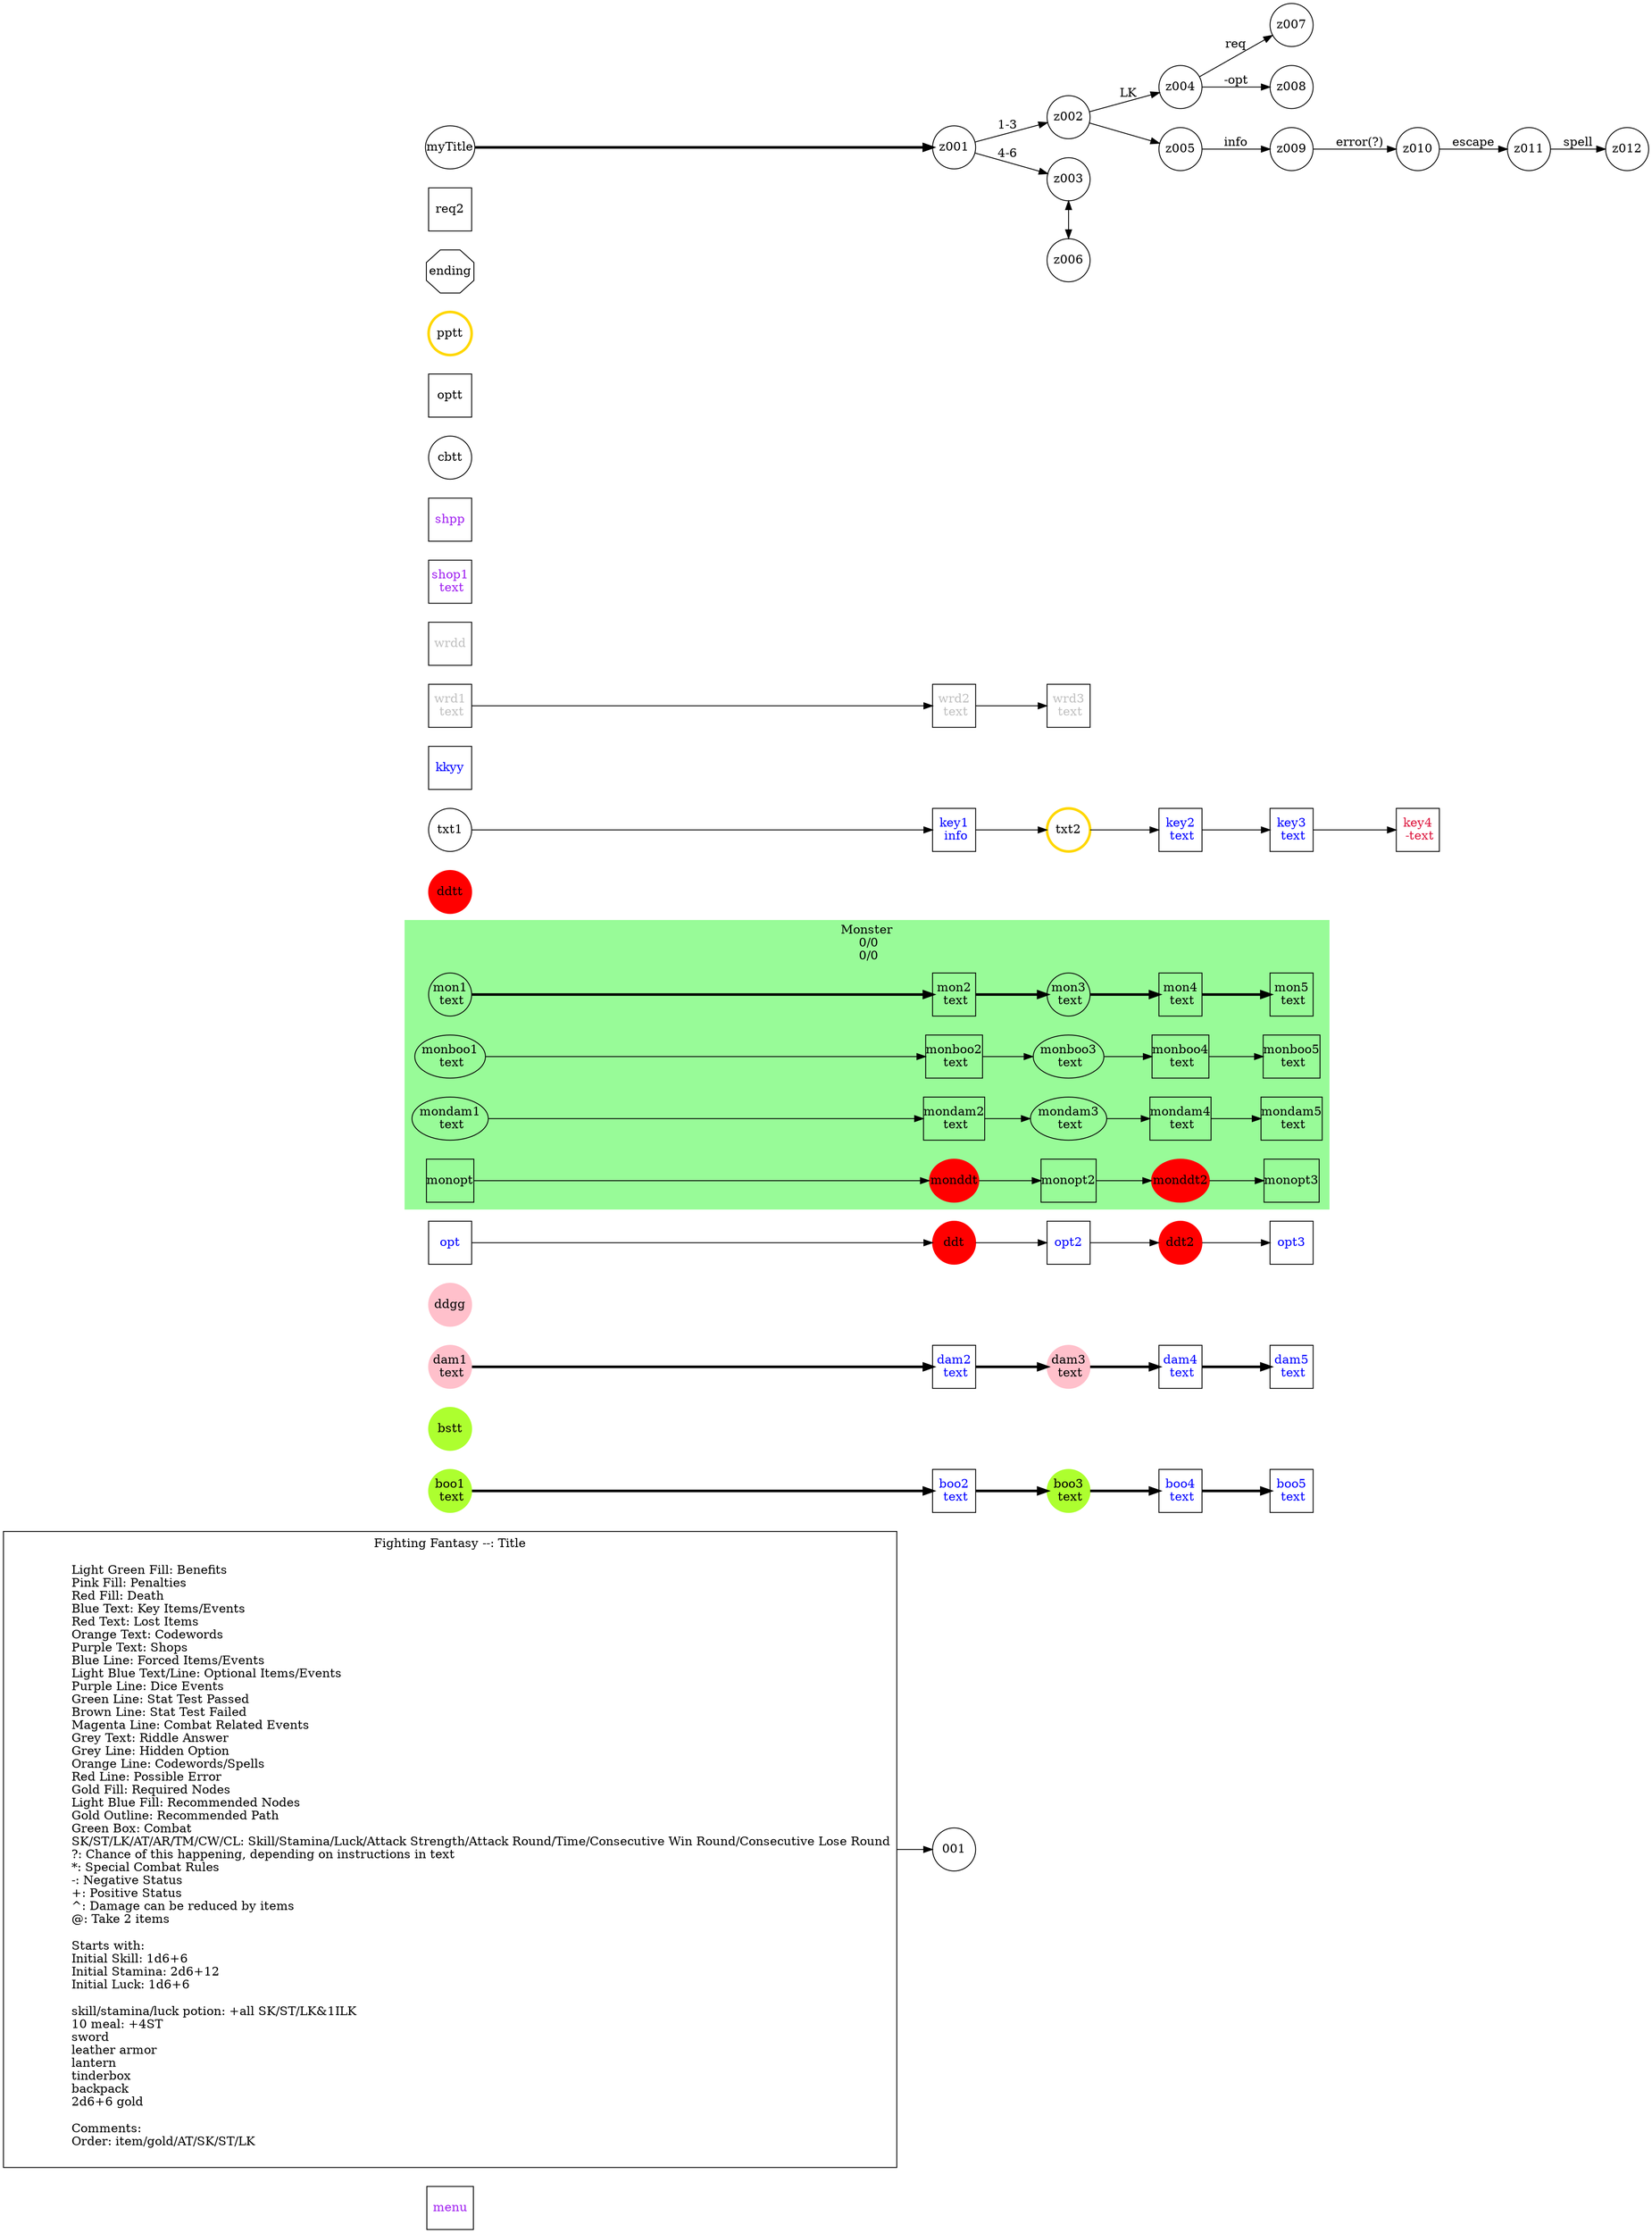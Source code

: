 digraph {
	// graph defaults
	rankdir=LR
	mclimit=50
	nodesep=.3 // changes horizontal separation of nodes
	ranksep=.4 // changes vertical separation of nodes
	node [height=.7
		width=.7
		shape=ellipse
		margin=0]
	edge[weight=5]
	stylesheet="../style.css"
	
	subgraph ShopMenu {
		node [fontcolor = "purple" shape = "rect" margin = 0.1]
		menu
	}

	// a box for a graph label
	// note that you can override the defaults set above
	title [label = "Fighting Fantasy --: Title\n\n \
		Light Green Fill: Benefits\l \
		Pink Fill: Penalties\l \
		Red Fill: Death\l \
		Blue Text: Key Items/Events\l \
		Red Text: Lost Items\l \
		Orange Text: Codewords\l \
		Purple Text: Shops\l \
		Blue Line: Forced Items/Events\l \
		Light Blue Text/Line: Optional Items/Events\l \
		Purple Line: Dice Events\l \
		Green Line: Stat Test Passed\l \
		Brown Line: Stat Test Failed\l \
		Magenta Line: Combat Related Events\l \
		Grey Text: Riddle Answer\l \
		Grey Line: Hidden Option\l \
		Orange Line: Codewords/Spells\l \
		Red Line: Possible Error\l \
		Gold Fill: Required Nodes\l \
		Light Blue Fill: Recommended Nodes\l \
		Gold Outline: Recommended Path\l \
		Green Box: Combat\l \
		SK/ST/LK/AT/AR/TM/CW/CL: Skill/Stamina/Luck/Attack Strength/Attack Round/Time/Consecutive Win Round/Consecutive Lose Round\l \
		?: Chance of this happening, depending on instructions in text\l \
		*: Special Combat Rules\l \
		-: Negative Status\l \
		+: Positive Status\l \
		^: Damage can be reduced by items\l \
		@: Take 2 items\l\l \
		Starts with:\l \
		Initial Skill: 1d6+6\l \
		Initial Stamina: 2d6+12\l \
		Initial Luck: 1d6+6\l\l \
		skill/stamina/luck potion: +all SK/ST/LK&1ILK\l \
		10 meal: +4ST\l \
		sword\l \
		leather armor\l \
		lantern\l \
		tinderbox\l \
		backpack\l \
		2d6+6 gold\l\l \
		Comments:\l \
		Order: item/gold/AT/SK/ST/LK\l \
		"
		shape = "box"
		margin = 0.1]
		
	subgraph Boost {
		node [style = "filled" color = "greenyellow"]
		boo1 [label = "\N\n text"]
		boo3 [label = "\N\n text"]
		bstt
	}

	subgraph Damage {
		node [style = "filled" color = "pink"]
		dam1 [label = "\N\n text"]
		dam3 [label = "\N\n text"]
		ddgg
	}
	
	subgraph Death {
		node [style = "filled" color = "red"]
		ddt
		ddt2
		monddt
		monddt2
		ddtt
	}

	subgraph Key_Item {
		node [fontcolor = "blue" shape = "rect"]
		key1 [label = "\N\n info" tooltip = "info text"]
		key2 [label = "\N\n text"]
		key3 [label = "\N\n text"]
		key4 [fontcolor = "crimson" label = "\N\n -text"]
		boo2 [class = "bst" label = "\N\n text"]
		boo4 [class = "bst" label = "\N\n text"]
		boo5 [class = "bst" label = "\N\n text"]
		dam2 [class = "ddg" label = "\N\n text"]
		dam4 [class = "ddg" label = "\N\n text"]
		dam5 [class = "ddg" label = "\N\n text"]
		opt
		opt2 [class = "bst"]
		opt3 [class = "bst"]
		kkyy
	}
	
	subgraph Key_Word {
		node [fontcolor = "grey" shape = "rect"]
		wrd1 [label = "\N\n text"]
		wrd2 [label = "\N\n text"]
		wrd3 [label = "\N\n text"]
		wrdd
	}
	
	subgraph Shop {
		node [fontcolor = "purple" shape = "rect"]
		shop1 [label = "\N\n text"]
		shpp
	}
	
	subgraph Combat {
		style = "filled" color = "palegreen"
		subgraph cluster_00 {
			label = "Monster\n 0/0\n 0/0"
			mon1 [label = "\N\n text"]
			mon2 [shape = "rect" class = "kky" label = "\N\n text"]
			mon3 [label = "\N\n text"]
			mon4 [shape = "rect" class = "kky" label = "\N\n text"]
			mon5 [shape = "rect" class = "kky" label = "\N\n text"]
			monboo1 [class = "bst" label = "\N\n text"]
			monboo2 [shape = "rect" class = "bst kky" label = "\N\n text"]
			monboo3 [class = "bst" label = "\N\n text"]
			monboo4 [shape = "rect" class = "bst kky" label = "\N\n text"]
			monboo5 [shape = "rect" class = "bst kky" label = "\N\n text"]
			mondam1 [class = "ddg" label = "\N\n text"]
			mondam2 [shape = "rect" class = "ddg kky" label = "\N\n text"]
			mondam3 [class = "ddg" label = "\N\n text"]
			mondam4 [shape = "rect" class = "ddg kky" label = "\N\n text"]
			mondam5 [shape = "rect" class = "ddg kky" label = "\N\n text"]
			monopt [shape = "rect" class = "bst kky"]
			monddt
			monopt2 [shape = "rect" class = "bst kky"]
			monddt2
			monopt3 [shape = "rect" class = "bst kky"]
		}
		cbtt
	}

	subgraph Optional {
		node [shape = "rect" class = "opt kky"]
		opt [class = "opt kky"]
		monopt [class = "opt kky"]
		opt2 [class = "opt kky"]
		monopt2 [class = "opt kky"]
		opt3 [class = "opt kky"]
		monopt3 [class = "opt kky"]
		optt
	}
	
	subgraph Path {
		node [class = "path" penwidth = 3 color = "gold"]
		txt2
		key2 [class = "path"]
		wrd2 [class = "path"]
		key3
		wrd3
		boo3 [class = "path"]
		boo4 [class = "path bst"]
		boo5
		dam3 [class = "path"]
		dam4 [class = "path ddg"]
		dam5
		monboo3 [class = "path bst"]
		monboo4 [class = "path bst kky"]
		monboo5
		mondam3 [class = "path ddg"]
		mondam4 [class = "path ddg kky"]
		mondam5
		mon3 [class = "path"]
		mon4 [class = "path kky"]
		ddt2 [class = "path"]
		opt3 [class = "path opt kky"]
		monddt2 [class = "path"]
		monopt3 [class = "path opt kky"]
		pptt
	}
	
	subgraph Required {
		node [shape = "rect" class = "req kky"]
		key3 [class = "req kky"]
		wrd3 [class = "req kky"]
		boo5 [class = "req kky"]
		dam5 [class = "req kky"]
		monboo5 [class = "req kky"]
		mondam5 [class = "req kky"]
		mon5 [class = "req kky"]
		ending [fontcolor = "black" shape = "octagon"]
	}
	
	subgraph Required2 {
		node [shape = "rect" class = "req2 kky"]
		req2 [class = "req2 kky"]
	}
	
	mon1 -> mon2 -> mon3 -> mon4 -> mon5 [penwidth = 3]
	boo1 -> boo2 -> boo3 -> boo4 -> boo5 [penwidth = 3]
	dam1 -> dam2 -> dam3 -> dam4 -> dam5 [penwidth = 3]
	txt1 -> key1 -> txt2 -> key2 -> key3 -> key4
	wrd1 -> wrd2 -> wrd3
	opt -> ddt -> opt2 -> ddt2 -> opt3
	monboo1 -> monboo2 -> monboo3 -> monboo4 -> monboo5
	mondam1 -> mondam2 -> mondam3 -> mondam4 -> mondam5
	monopt -> monddt -> monopt2 -> monddt2 -> monopt3

	myTitle -> z001 [penwidth = 3]
	z001 -> z002 [class = "dice" label = "1-3"]
	z001 -> z003 [class = "dice" label = "4-6"]
	z002 -> z004 [class = "pass" label = "LK"]
	z002 -> z005 [class = "fail"]
	z003 -> z006 [dir = "both"]
	z004 -> z007 [class = "req" label = "req"]
	z004 -> z008 [class = "opt" label = "-opt"]
	z005 -> z009 [class = "info" label = "info"]
	z009 -> z010 [class = "err" label = "error(?)"]
	z010 -> z011 [class = "cbt" label = "escape"]
	z011 -> z012 [class = "skl" label = "spell"]
	{
		rank = same
		z003
		z006
	}

	title -> 001
//	001 -> 
//	002 -> 
//	003 -> 
//	004 -> 
//	005 -> 
//	006 -> 
//	007 -> 
//	008 -> 
//	009 -> 
//	010 -> 
//	011 -> 
//	012 -> 
//	013 -> 
//	014 -> 
//	015 -> 
//	016 -> 
//	017 -> 
//	018 -> 
//	019 -> 
//	020 -> 
//	021 -> 
//	022 -> 
//	023 -> 
//	024 -> 
//	025 -> 
//	026 -> 
//	027 -> 
//	028 -> 
//	029 -> 
//	030 -> 
//	031 -> 
//	032 -> 
//	033 -> 
//	034 -> 
//	035 -> 
//	036 -> 
//	037 -> 
//	038 -> 
//	039 -> 
//	040 -> 
//	041 -> 
//	042 -> 
//	043 -> 
//	044 -> 
//	045 -> 
//	046 -> 
//	047 -> 
//	048 -> 
//	049 -> 
//	050 -> 
//	051 -> 
//	052 -> 
//	053 -> 
//	054 -> 
//	055 -> 
//	056 -> 
//	057 -> 
//	058 -> 
//	059 -> 
//	060 -> 
//	061 -> 
//	062 -> 
//	063 -> 
//	064 -> 
//	065 -> 
//	066 -> 
//	067 -> 
//	068 -> 
//	069 -> 
//	070 -> 
//	071 -> 
//	072 -> 
//	073 -> 
//	074 -> 
//	075 -> 
//	076 -> 
//	077 -> 
//	078 -> 
//	079 -> 
//	080 -> 
//	081 -> 
//	082 -> 
//	083 -> 
//	084 -> 
//	085 -> 
//	086 -> 
//	087 -> 
//	088 -> 
//	089 -> 
//	090 -> 
//	091 -> 
//	092 -> 
//	093 -> 
//	094 -> 
//	095 -> 
//	096 -> 
//	097 -> 
//	098 -> 
//	099 -> 
//	100 -> 
//	101 -> 
//	102 -> 
//	103 -> 
//	104 -> 
//	105 -> 
//	106 -> 
//	107 -> 
//	108 -> 
//	109 -> 
//	110 -> 
//	111 -> 
//	112 -> 
//	113 -> 
//	114 -> 
//	115 -> 
//	116 -> 
//	117 -> 
//	118 -> 
//	119 -> 
//	120 -> 
//	121 -> 
//	122 -> 
//	123 -> 
//	124 -> 
//	125 -> 
//	126 -> 
//	127 -> 
//	128 -> 
//	129 -> 
//	130 -> 
//	131 -> 
//	132 -> 
//	133 -> 
//	134 -> 
//	135 -> 
//	136 -> 
//	137 -> 
//	138 -> 
//	139 -> 
//	140 -> 
//	141 -> 
//	142 -> 
//	143 -> 
//	144 -> 
//	145 -> 
//	146 -> 
//	147 -> 
//	148 -> 
//	149 -> 
//	150 -> 
//	151 -> 
//	152 -> 
//	153 -> 
//	154 -> 
//	155 -> 
//	156 -> 
//	157 -> 
//	158 -> 
//	159 -> 
//	160 -> 
//	161 -> 
//	162 -> 
//	163 -> 
//	164 -> 
//	165 -> 
//	166 -> 
//	167 -> 
//	168 -> 
//	169 -> 
//	170 -> 
//	171 -> 
//	172 -> 
//	173 -> 
//	174 -> 
//	175 -> 
//	176 -> 
//	177 -> 
//	178 -> 
//	179 -> 
//	180 -> 
//	181 -> 
//	182 -> 
//	183 -> 
//	184 -> 
//	185 -> 
//	186 -> 
//	187 -> 
//	188 -> 
//	189 -> 
//	190 -> 
//	191 -> 
//	192 -> 
//	193 -> 
//	194 -> 
//	195 -> 
//	196 -> 
//	197 -> 
//	198 -> 
//	199 -> 
//	200 -> 
//	201 -> 
//	202 -> 
//	203 -> 
//	204 -> 
//	205 -> 
//	206 -> 
//	207 -> 
//	208 -> 
//	209 -> 
//	210 -> 
//	211 -> 
//	212 -> 
//	213 -> 
//	214 -> 
//	215 -> 
//	216 -> 
//	217 -> 
//	218 -> 
//	219 -> 
//	220 -> 
//	221 -> 
//	222 -> 
//	223 -> 
//	224 -> 
//	225 -> 
//	226 -> 
//	227 -> 
//	228 -> 
//	229 -> 
//	230 -> 
//	231 -> 
//	232 -> 
//	233 -> 
//	234 -> 
//	235 -> 
//	236 -> 
//	237 -> 
//	238 -> 
//	239 -> 
//	240 -> 
//	241 -> 
//	242 -> 
//	243 -> 
//	244 -> 
//	245 -> 
//	246 -> 
//	247 -> 
//	248 -> 
//	249 -> 
//	250 -> 
//	251 -> 
//	252 -> 
//	253 -> 
//	254 -> 
//	255 -> 
//	256 -> 
//	257 -> 
//	258 -> 
//	259 -> 
//	260 -> 
//	261 -> 
//	262 -> 
//	263 -> 
//	264 -> 
//	265 -> 
//	266 -> 
//	267 -> 
//	268 -> 
//	269 -> 
//	270 -> 
//	271 -> 
//	272 -> 
//	273 -> 
//	274 -> 
//	275 -> 
//	276 -> 
//	277 -> 
//	278 -> 
//	279 -> 
//	280 -> 
//	281 -> 
//	282 -> 
//	283 -> 
//	284 -> 
//	285 -> 
//	286 -> 
//	287 -> 
//	288 -> 
//	289 -> 
//	290 -> 
//	291 -> 
//	292 -> 
//	293 -> 
//	294 -> 
//	295 -> 
//	296 -> 
//	297 -> 
//	298 -> 
//	299 -> 
//	300 -> 
//	301 -> 
//	302 -> 
//	303 -> 
//	304 -> 
//	305 -> 
//	306 -> 
//	307 -> 
//	308 -> 
//	309 -> 
//	310 -> 
//	311 -> 
//	312 -> 
//	313 -> 
//	314 -> 
//	315 -> 
//	316 -> 
//	317 -> 
//	318 -> 
//	319 -> 
//	320 -> 
//	321 -> 
//	322 -> 
//	323 -> 
//	324 -> 
//	325 -> 
//	326 -> 
//	327 -> 
//	328 -> 
//	329 -> 
//	330 -> 
//	331 -> 
//	332 -> 
//	333 -> 
//	334 -> 
//	335 -> 
//	336 -> 
//	337 -> 
//	338 -> 
//	339 -> 
//	340 -> 
//	341 -> 
//	342 -> 
//	343 -> 
//	344 -> 
//	345 -> 
//	346 -> 
//	347 -> 
//	348 -> 
//	349 -> 
//	350 -> 
//	351 -> 
//	352 -> 
//	353 -> 
//	354 -> 
//	355 -> 
//	356 -> 
//	357 -> 
//	358 -> 
//	359 -> 
//	360 -> 
//	361 -> 
//	362 -> 
//	363 -> 
//	364 -> 
//	365 -> 
//	366 -> 
//	367 -> 
//	368 -> 
//	369 -> 
//	370 -> 
//	371 -> 
//	372 -> 
//	373 -> 
//	374 -> 
//	375 -> 
//	376 -> 
//	377 -> 
//	378 -> 
//	379 -> 
//	380 -> 
//	381 -> 
//	382 -> 
//	383 -> 
//	384 -> 
//	385 -> 
//	386 -> 
//	387 -> 
//	388 -> 
//	389 -> 
//	390 -> 
//	391 -> 
//	392 -> 
//	393 -> 
//	394 -> 
//	395 -> 
//	396 -> 
//	397 -> 
//	398 -> 
//	399 -> 
//	400 -> 
//	401 -> 
//	402 -> 
//	403 -> 
//	404 -> 
//	405 -> 
//	406 -> 
//	407 -> 
//	408 -> 
//	409 -> 
//	410 -> 
//	411 -> 
//	412 -> 
//	413 -> 
//	414 -> 
//	415 -> 
//	416 -> 
//	417 -> 
//	418 -> 
//	419 -> 
//	420 -> 
//	421 -> 
//	422 -> 
//	423 -> 
//	424 -> 
//	425 -> 
//	426 -> 
//	427 -> 
//	428 -> 
//	429 -> 
//	430 -> 
//	431 -> 
//	432 -> 
//	433 -> 
//	434 -> 
//	435 -> 
//	436 -> 
//	437 -> 
//	438 -> 
//	439 -> 
//	440 -> 
//	441 -> 
//	442 -> 
//	443 -> 
//	444 -> 
//	445 -> 
//	446 -> 
//	447 -> 
//	448 -> 
//	449 -> 
//	450 -> 
//	451 -> 
//	452 -> 
//	453 -> 
//	454 -> 
//	455 -> 
//	456 -> 
//	457 -> 
//	458 -> 
//	459 -> 
//	460 -> 
//	461 -> 
//	462 -> 
//	463 -> 
//	464 -> 
//	465 -> 
//	466 -> 
//	467 -> 
//	468 -> 
//	469 -> 
//	470 -> 
//	471 -> 
//	472 -> 
//	473 -> 
//	474 -> 
//	475 -> 
//	476 -> 
//	477 -> 
//	478 -> 
//	479 -> 
//	480 -> 
//	481 -> 
//	482 -> 
//	483 -> 
//	484 -> 
//	485 -> 
//	486 -> 
//	487 -> 
//	488 -> 
//	489 -> 
//	490 -> 
//	491 -> 
//	492 -> 
//	493 -> 
//	494 -> 
//	495 -> 
//	496 -> 
//	497 -> 
//	498 -> 
//	499 -> 
//	500 -> 
//	501 -> 
//	502 -> 
//	503 -> 
//	504 -> 
//	505 -> 
//	506 -> 
//	507 -> 
//	508 -> 
//	509 -> 
//	510 -> 
//	511 -> 
//	512 -> 
//	513 -> 
//	514 -> 
//	515 -> 
//	516 -> 
//	517 -> 
//	518 -> 
//	519 -> 
//	520 -> 
//	521 -> 
//	522 -> 
//	523 -> 
//	524 -> 
//	525 -> 
//	526 -> 
//	527 -> 
//	528 -> 
//	529 -> 
//	530 -> 
//	531 -> 
//	532 -> 
//	533 -> 
//	534 -> 
//	535 -> 
//	536 -> 
//	537 -> 
//	538 -> 
//	539 -> 
//	540 -> 
//	541 -> 
//	542 -> 
//	543 -> 
//	544 -> 
//	545 -> 
//	546 -> 
//	547 -> 
//	548 -> 
//	549 -> 
//	550 -> 
//	551 -> 
//	552 -> 
//	553 -> 
//	554 -> 
//	555 -> 
//	556 -> 
//	557 -> 
//	558 -> 
//	559 -> 
//	560 -> 
//	561 -> 
//	562 -> 
//	563 -> 
//	564 -> 
//	565 -> 
//	566 -> 
//	567 -> 
//	568 -> 
//	569 -> 
//	570 -> 
//	571 -> 
//	572 -> 
//	573 -> 
//	574 -> 
//	575 -> 
//	576 -> 
//	577 -> 
//	578 -> 
//	579 -> 
//	580 -> 
//	581 -> 
//	582 -> 
//	583 -> 
//	584 -> 
//	585 -> 
//	586 -> 
//	587 -> 
//	588 -> 
//	589 -> 
//	590 -> 
//	591 -> 
//	592 -> 
//	593 -> 
//	594 -> 
//	595 -> 
//	596 -> 
//	597 -> 
//	598 -> 
//	599 -> 
//	600 -> 
//	601 -> 
//	602 -> 
//	603 -> 
//	604 -> 
//	605 -> 
//	606 -> 
//	607 -> 
//	608 -> 
//	609 -> 
//	610 -> 
//	611 -> 
//	612 -> 
//	613 -> 
//	614 -> 
//	615 -> 
//	616 -> 
//	617 -> 
//	618 -> 
//	619 -> 
//	620 -> 
//	621 -> 
//	622 -> 
//	623 -> 
//	624 -> 
//	625 -> 
//	626 -> 
//	627 -> 
//	628 -> 
//	629 -> 
//	630 -> 
//	631 -> 
//	632 -> 
//	633 -> 
//	634 -> 
//	635 -> 
//	636 -> 
//	637 -> 
//	638 -> 
//	639 -> 
//	640 -> 
//	641 -> 
//	642 -> 
//	643 -> 
//	644 -> 
//	645 -> 
//	646 -> 
//	647 -> 
//	648 -> 
//	649 -> 
//	650 -> 
//	651 -> 
//	652 -> 
//	653 -> 
//	654 -> 
//	655 -> 
//	656 -> 
//	657 -> 
//	658 -> 
//	659 -> 
//	660 -> 
//	661 -> 
//	662 -> 
//	663 -> 
//	664 -> 
//	665 -> 
//	666 -> 
//	667 -> 
//	668 -> 
//	669 -> 
//	670 -> 
//	671 -> 
//	672 -> 
//	673 -> 
//	674 -> 
//	675 -> 
//	676 -> 
//	677 -> 
//	678 -> 
//	679 -> 
//	680 -> 
//	681 -> 
//	682 -> 
//	683 -> 
//	684 -> 
//	685 -> 
//	686 -> 
//	687 -> 
//	688 -> 
//	689 -> 
//	690 -> 
//	691 -> 
//	692 -> 
//	693 -> 
//	694 -> 
//	695 -> 
//	696 -> 
//	697 -> 
//	698 -> 
//	699 -> 
//	700 -> 
//	701 -> 
//	702 -> 
//	703 -> 
//	704 -> 
//	705 -> 
//	706 -> 
//	707 -> 
//	708 -> 
//	709 -> 
//	710 -> 
//	711 -> 
//	712 -> 
//	713 -> 
//	714 -> 
//	715 -> 
//	716 -> 
//	717 -> 
//	718 -> 
//	719 -> 
//	720 -> 
//	721 -> 
//	722 -> 
//	723 -> 
//	724 -> 
//	725 -> 
//	726 -> 
//	727 -> 
//	728 -> 
//	729 -> 
//	730 -> 
//	731 -> 
//	732 -> 
//	733 -> 
//	734 -> 
//	735 -> 
//	736 -> 
//	737 -> 
//	738 -> 
//	739 -> 
//	740 -> 
//	741 -> 
//	742 -> 
//	743 -> 
//	744 -> 
//	745 -> 
//	746 -> 
//	747 -> 
//	748 -> 
//	749 -> 
//	750 -> 
//	751 -> 
//	752 -> 
//	753 -> 
//	754 -> 
//	755 -> 
//	756 -> 
//	757 -> 
//	758 -> 
//	759 -> 
//	760 -> 
//	761 -> 
//	762 -> 
//	763 -> 
//	764 -> 
//	765 -> 
//	766 -> 
//	767 -> 
//	768 -> 
//	769 -> 
//	770 -> 
//	771 -> 
//	772 -> 
//	773 -> 
//	774 -> 
//	775 -> 
//	776 -> 
//	777 -> 
//	778 -> 
//	779 -> 
//	780 -> 
//	781 -> 
//	782 -> 
//	783 -> 
//	784 -> 
//	785 -> 
//	786 -> 
//	787 -> 
//	788 -> 
//	789 -> 
//	790 -> 
//	791 -> 
//	792 -> 
//	793 -> 
//	794 -> 
//	795 -> 
//	796 -> 
//	797 -> 
//	798 -> 
//	799 -> 
//	800 -> 
//	801 -> 
//	802 -> 
//	803 -> 
//	804 -> 
//	805 -> 
//	806 -> 
//	807 -> 
//	808 -> 
//	809 -> 
//	810 -> 
//	811 -> 
//	812 -> 
//	813 -> 
//	814 -> 
//	815 -> 
//	816 -> 
//	817 -> 
//	818 -> 
//	819 -> 
//	820 -> 
//	821 -> 
//	822 -> 
//	823 -> 
//	824 -> 
//	825 -> 
//	826 -> 
//	827 -> 
//	828 -> 
//	829 -> 
//	830 -> 
//	831 -> 
//	832 -> 
//	833 -> 
//	834 -> 
//	835 -> 
//	836 -> 
//	837 -> 
//	838 -> 
//	839 -> 
//	840 -> 
//	841 -> 
//	842 -> 
//	843 -> 
//	844 -> 
//	845 -> 
//	846 -> 
//	847 -> 
//	848 -> 
//	849 -> 
//	850 -> 
//	851 -> 
//	852 -> 
//	853 -> 
//	854 -> 
//	855 -> 
//	856 -> 
//	857 -> 
//	858 -> 
//	859 -> 
//	860 -> 
//	861 -> 
//	862 -> 
//	863 -> 
//	864 -> 
//	865 -> 
//	866 -> 
//	867 -> 
//	868 -> 
//	869 -> 
//	870 -> 
//	871 -> 
//	872 -> 
//	873 -> 
//	874 -> 
//	875 -> 
//	876 -> 
//	877 -> 
//	878 -> 
//	879 -> 
//	880 -> 
//	881 -> 
//	882 -> 
//	883 -> 
//	884 -> 
//	885 -> 
//	886 -> 
//	887 -> 
//	888 -> 
//	889 -> 
//	890 -> 
//	891 -> 
//	892 -> 
//	893 -> 
//	894 -> 
//	895 -> 
//	896 -> 
//	897 -> 
//	898 -> 
//	899 -> 
//	900 -> 
//	901 -> 
//	902 -> 
//	903 -> 
//	904 -> 
//	905 -> 
//	906 -> 
//	907 -> 
//	908 -> 
//	909 -> 
//	910 -> 
//	911 -> 
//	912 -> 
//	913 -> 
//	914 -> 
//	915 -> 
//	916 -> 
//	917 -> 
//	918 -> 
//	919 -> 
//	920 -> 
//	921 -> 
//	922 -> 
//	923 -> 
//	924 -> 
//	925 -> 
//	926 -> 
//	927 -> 
//	928 -> 
//	929 -> 
//	930 -> 
//	931 -> 
//	932 -> 
//	933 -> 
//	934 -> 
//	935 -> 
//	936 -> 
//	937 -> 
//	938 -> 
//	939 -> 
//	940 -> 
//	941 -> 
//	942 -> 
//	943 -> 
//	944 -> 
//	945 -> 
//	946 -> 
//	947 -> 
//	948 -> 
//	949 -> 
//	950 -> 
//	951 -> 
//	952 -> 
//	953 -> 
//	954 -> 
//	955 -> 
//	956 -> 
//	957 -> 
//	958 -> 
//	959 -> 
//	960 -> 
//	961 -> 
//	962 -> 
//	963 -> 
//	964 -> 
//	965 -> 
//	966 -> 
//	967 -> 
//	968 -> 
//	969 -> 
//	970 -> 
//	971 -> 
//	972 -> 
//	973 -> 
//	974 -> 
//	975 -> 
//	976 -> 
//	977 -> 
//	978 -> 
//	979 -> 
//	980 -> 
//	981 -> 
//	982 -> 
//	983 -> 
//	984 -> 
//	985 -> 
//	986 -> 
//	987 -> 
//	988 -> 
//	989 -> 
//	990 -> 
//	991 -> 
//	992 -> 
//	993 -> 
//	994 -> 
//	995 -> 
//	996 -> 
//	997 -> 
//	998 -> 
//	999 -> 
//	1000 -> 

/*
	001 [fontsize=25]
	002 [fontsize=25]
	003 [fontsize=25]
	004 [fontsize=25]
	005 [fontsize=25]
	006 [fontsize=25]
	007 [fontsize=25]
	008 [fontsize=25]
	009 [fontsize=25]
	010 [fontsize=25]
	011 [fontsize=25]
	012 [fontsize=25]
	013 [fontsize=25]
	014 [fontsize=25]
	015 [fontsize=25]
	016 [fontsize=25]
	017 [fontsize=25]
	018 [fontsize=25]
	019 [fontsize=25]
	020 [fontsize=25]
	021 [fontsize=25]
	022 [fontsize=25]
	023 [fontsize=25]
	024 [fontsize=25]
	025 [fontsize=25]
	026 [fontsize=25]
	027 [fontsize=25]
	028 [fontsize=25]
	029 [fontsize=25]
	030 [fontsize=25]
	031 [fontsize=25]
	032 [fontsize=25]
	033 [fontsize=25]
	034 [fontsize=25]
	035 [fontsize=25]
	036 [fontsize=25]
	037 [fontsize=25]
	038 [fontsize=25]
	039 [fontsize=25]
	040 [fontsize=25]
	041 [fontsize=25]
	042 [fontsize=25]
	043 [fontsize=25]
	044 [fontsize=25]
	045 [fontsize=25]
	046 [fontsize=25]
	047 [fontsize=25]
	048 [fontsize=25]
	049 [fontsize=25]
	050 [fontsize=25]
	051 [fontsize=25]
	052 [fontsize=25]
	053 [fontsize=25]
	054 [fontsize=25]
	055 [fontsize=25]
	056 [fontsize=25]
	057 [fontsize=25]
	058 [fontsize=25]
	059 [fontsize=25]
	060 [fontsize=25]
	061 [fontsize=25]
	062 [fontsize=25]
	063 [fontsize=25]
	064 [fontsize=25]
	065 [fontsize=25]
	066 [fontsize=25]
	067 [fontsize=25]
	068 [fontsize=25]
	069 [fontsize=25]
	070 [fontsize=25]
	071 [fontsize=25]
	072 [fontsize=25]
	073 [fontsize=25]
	074 [fontsize=25]
	075 [fontsize=25]
	076 [fontsize=25]
	077 [fontsize=25]
	078 [fontsize=25]
	079 [fontsize=25]
	080 [fontsize=25]
	081 [fontsize=25]
	082 [fontsize=25]
	083 [fontsize=25]
	084 [fontsize=25]
	085 [fontsize=25]
	086 [fontsize=25]
	087 [fontsize=25]
	088 [fontsize=25]
	089 [fontsize=25]
	090 [fontsize=25]
	091 [fontsize=25]
	092 [fontsize=25]
	093 [fontsize=25]
	094 [fontsize=25]
	095 [fontsize=25]
	096 [fontsize=25]
	097 [fontsize=25]
	098 [fontsize=25]
	099 [fontsize=25]
	100 [fontsize=25]
	101 [fontsize=25]
	102 [fontsize=25]
	103 [fontsize=25]
	104 [fontsize=25]
	105 [fontsize=25]
	106 [fontsize=25]
	107 [fontsize=25]
	108 [fontsize=25]
	109 [fontsize=25]
	110 [fontsize=25]
	111 [fontsize=25]
	112 [fontsize=25]
	113 [fontsize=25]
	114 [fontsize=25]
	115 [fontsize=25]
	116 [fontsize=25]
	117 [fontsize=25]
	118 [fontsize=25]
	119 [fontsize=25]
	120 [fontsize=25]
	121 [fontsize=25]
	122 [fontsize=25]
	123 [fontsize=25]
	124 [fontsize=25]
	125 [fontsize=25]
	126 [fontsize=25]
	127 [fontsize=25]
	128 [fontsize=25]
	129 [fontsize=25]
	130 [fontsize=25]
	131 [fontsize=25]
	132 [fontsize=25]
	133 [fontsize=25]
	134 [fontsize=25]
	135 [fontsize=25]
	136 [fontsize=25]
	137 [fontsize=25]
	138 [fontsize=25]
	139 [fontsize=25]
	140 [fontsize=25]
	141 [fontsize=25]
	142 [fontsize=25]
	143 [fontsize=25]
	144 [fontsize=25]
	145 [fontsize=25]
	146 [fontsize=25]
	147 [fontsize=25]
	148 [fontsize=25]
	149 [fontsize=25]
	150 [fontsize=25]
	151 [fontsize=25]
	152 [fontsize=25]
	153 [fontsize=25]
	154 [fontsize=25]
	155 [fontsize=25]
	156 [fontsize=25]
	157 [fontsize=25]
	158 [fontsize=25]
	159 [fontsize=25]
	160 [fontsize=25]
	161 [fontsize=25]
	162 [fontsize=25]
	163 [fontsize=25]
	164 [fontsize=25]
	165 [fontsize=25]
	166 [fontsize=25]
	167 [fontsize=25]
	168 [fontsize=25]
	169 [fontsize=25]
	170 [fontsize=25]
	171 [fontsize=25]
	172 [fontsize=25]
	173 [fontsize=25]
	174 [fontsize=25]
	175 [fontsize=25]
	176 [fontsize=25]
	177 [fontsize=25]
	178 [fontsize=25]
	179 [fontsize=25]
	180 [fontsize=25]
	181 [fontsize=25]
	182 [fontsize=25]
	183 [fontsize=25]
	184 [fontsize=25]
	185 [fontsize=25]
	186 [fontsize=25]
	187 [fontsize=25]
	188 [fontsize=25]
	189 [fontsize=25]
	190 [fontsize=25]
	191 [fontsize=25]
	192 [fontsize=25]
	193 [fontsize=25]
	194 [fontsize=25]
	195 [fontsize=25]
	196 [fontsize=25]
	197 [fontsize=25]
	198 [fontsize=25]
	199 [fontsize=25]
	200 [fontsize=25]
	201 [fontsize=25]
	202 [fontsize=25]
	203 [fontsize=25]
	204 [fontsize=25]
	205 [fontsize=25]
	206 [fontsize=25]
	207 [fontsize=25]
	208 [fontsize=25]
	209 [fontsize=25]
	210 [fontsize=25]
	211 [fontsize=25]
	212 [fontsize=25]
	213 [fontsize=25]
	214 [fontsize=25]
	215 [fontsize=25]
	216 [fontsize=25]
	217 [fontsize=25]
	218 [fontsize=25]
	219 [fontsize=25]
	220 [fontsize=25]
	221 [fontsize=25]
	222 [fontsize=25]
	223 [fontsize=25]
	224 [fontsize=25]
	225 [fontsize=25]
	226 [fontsize=25]
	227 [fontsize=25]
	228 [fontsize=25]
	229 [fontsize=25]
	230 [fontsize=25]
	231 [fontsize=25]
	232 [fontsize=25]
	233 [fontsize=25]
	234 [fontsize=25]
	235 [fontsize=25]
	236 [fontsize=25]
	237 [fontsize=25]
	238 [fontsize=25]
	239 [fontsize=25]
	240 [fontsize=25]
	241 [fontsize=25]
	242 [fontsize=25]
	243 [fontsize=25]
	244 [fontsize=25]
	245 [fontsize=25]
	246 [fontsize=25]
	247 [fontsize=25]
	248 [fontsize=25]
	249 [fontsize=25]
	250 [fontsize=25]
	251 [fontsize=25]
	252 [fontsize=25]
	253 [fontsize=25]
	254 [fontsize=25]
	255 [fontsize=25]
	256 [fontsize=25]
	257 [fontsize=25]
	258 [fontsize=25]
	259 [fontsize=25]
	260 [fontsize=25]
	261 [fontsize=25]
	262 [fontsize=25]
	263 [fontsize=25]
	264 [fontsize=25]
	265 [fontsize=25]
	266 [fontsize=25]
	267 [fontsize=25]
	268 [fontsize=25]
	269 [fontsize=25]
	270 [fontsize=25]
	271 [fontsize=25]
	272 [fontsize=25]
	273 [fontsize=25]
	274 [fontsize=25]
	275 [fontsize=25]
	276 [fontsize=25]
	277 [fontsize=25]
	278 [fontsize=25]
	279 [fontsize=25]
	280 [fontsize=25]
	281 [fontsize=25]
	282 [fontsize=25]
	283 [fontsize=25]
	284 [fontsize=25]
	285 [fontsize=25]
	286 [fontsize=25]
	287 [fontsize=25]
	288 [fontsize=25]
	289 [fontsize=25]
	290 [fontsize=25]
	291 [fontsize=25]
	292 [fontsize=25]
	293 [fontsize=25]
	294 [fontsize=25]
	295 [fontsize=25]
	296 [fontsize=25]
	297 [fontsize=25]
	298 [fontsize=25]
	299 [fontsize=25]
	300 [fontsize=25]
	301 [fontsize=25]
	302 [fontsize=25]
	303 [fontsize=25]
	304 [fontsize=25]
	305 [fontsize=25]
	306 [fontsize=25]
	307 [fontsize=25]
	308 [fontsize=25]
	309 [fontsize=25]
	310 [fontsize=25]
	311 [fontsize=25]
	312 [fontsize=25]
	313 [fontsize=25]
	314 [fontsize=25]
	315 [fontsize=25]
	316 [fontsize=25]
	317 [fontsize=25]
	318 [fontsize=25]
	319 [fontsize=25]
	320 [fontsize=25]
	321 [fontsize=25]
	322 [fontsize=25]
	323 [fontsize=25]
	324 [fontsize=25]
	325 [fontsize=25]
	326 [fontsize=25]
	327 [fontsize=25]
	328 [fontsize=25]
	329 [fontsize=25]
	330 [fontsize=25]
	331 [fontsize=25]
	332 [fontsize=25]
	333 [fontsize=25]
	334 [fontsize=25]
	335 [fontsize=25]
	336 [fontsize=25]
	337 [fontsize=25]
	338 [fontsize=25]
	339 [fontsize=25]
	340 [fontsize=25]
	341 [fontsize=25]
	342 [fontsize=25]
	343 [fontsize=25]
	344 [fontsize=25]
	345 [fontsize=25]
	346 [fontsize=25]
	347 [fontsize=25]
	348 [fontsize=25]
	349 [fontsize=25]
	350 [fontsize=25]
	351 [fontsize=25]
	352 [fontsize=25]
	353 [fontsize=25]
	354 [fontsize=25]
	355 [fontsize=25]
	356 [fontsize=25]
	357 [fontsize=25]
	358 [fontsize=25]
	359 [fontsize=25]
	360 [fontsize=25]
	361 [fontsize=25]
	362 [fontsize=25]
	363 [fontsize=25]
	364 [fontsize=25]
	365 [fontsize=25]
	366 [fontsize=25]
	367 [fontsize=25]
	368 [fontsize=25]
	369 [fontsize=25]
	370 [fontsize=25]
	371 [fontsize=25]
	372 [fontsize=25]
	373 [fontsize=25]
	374 [fontsize=25]
	375 [fontsize=25]
	376 [fontsize=25]
	377 [fontsize=25]
	378 [fontsize=25]
	379 [fontsize=25]
	380 [fontsize=25]
	381 [fontsize=25]
	382 [fontsize=25]
	383 [fontsize=25]
	384 [fontsize=25]
	385 [fontsize=25]
	386 [fontsize=25]
	387 [fontsize=25]
	388 [fontsize=25]
	389 [fontsize=25]
	390 [fontsize=25]
	391 [fontsize=25]
	392 [fontsize=25]
	393 [fontsize=25]
	394 [fontsize=25]
	395 [fontsize=25]
	396 [fontsize=25]
	397 [fontsize=25]
	398 [fontsize=25]
	399 [fontsize=25]
	400 [fontsize=25]
	401 [fontsize=25]
	402 [fontsize=25]
	403 [fontsize=25]
	404 [fontsize=25]
	405 [fontsize=25]
	406 [fontsize=25]
	407 [fontsize=25]
	408 [fontsize=25]
	409 [fontsize=25]
	410 [fontsize=25]
	411 [fontsize=25]
	412 [fontsize=25]
	413 [fontsize=25]
	414 [fontsize=25]
	415 [fontsize=25]
	416 [fontsize=25]
	417 [fontsize=25]
	418 [fontsize=25]
	419 [fontsize=25]
	420 [fontsize=25]
	421 [fontsize=25]
	422 [fontsize=25]
	423 [fontsize=25]
	424 [fontsize=25]
	425 [fontsize=25]
	426 [fontsize=25]
	427 [fontsize=25]
	428 [fontsize=25]
	429 [fontsize=25]
	430 [fontsize=25]
	431 [fontsize=25]
	432 [fontsize=25]
	433 [fontsize=25]
	434 [fontsize=25]
	435 [fontsize=25]
	436 [fontsize=25]
	437 [fontsize=25]
	438 [fontsize=25]
	439 [fontsize=25]
	440 [fontsize=25]
	441 [fontsize=25]
	442 [fontsize=25]
	443 [fontsize=25]
	444 [fontsize=25]
	445 [fontsize=25]
	446 [fontsize=25]
	447 [fontsize=25]
	448 [fontsize=25]
	449 [fontsize=25]
	450 [fontsize=25]
	451 [fontsize=25]
	452 [fontsize=25]
	453 [fontsize=25]
	454 [fontsize=25]
	455 [fontsize=25]
	456 [fontsize=25]
	457 [fontsize=25]
	458 [fontsize=25]
	459 [fontsize=25]
	460 [fontsize=25]
	461 [fontsize=25]
	462 [fontsize=25]
	463 [fontsize=25]
	464 [fontsize=25]
	465 [fontsize=25]
	466 [fontsize=25]
	467 [fontsize=25]
	468 [fontsize=25]
	469 [fontsize=25]
	470 [fontsize=25]
	471 [fontsize=25]
	472 [fontsize=25]
	473 [fontsize=25]
	474 [fontsize=25]
	475 [fontsize=25]
	476 [fontsize=25]
	477 [fontsize=25]
	478 [fontsize=25]
	479 [fontsize=25]
	480 [fontsize=25]
	481 [fontsize=25]
	482 [fontsize=25]
	483 [fontsize=25]
	484 [fontsize=25]
	485 [fontsize=25]
	486 [fontsize=25]
	487 [fontsize=25]
	488 [fontsize=25]
	489 [fontsize=25]
	490 [fontsize=25]
	491 [fontsize=25]
	492 [fontsize=25]
	493 [fontsize=25]
	494 [fontsize=25]
	495 [fontsize=25]
	496 [fontsize=25]
	497 [fontsize=25]
	498 [fontsize=25]
	499 [fontsize=25]
	500 [fontsize=25]
	501 [fontsize=25]
	502 [fontsize=25]
	503 [fontsize=25]
	504 [fontsize=25]
	505 [fontsize=25]
	506 [fontsize=25]
	507 [fontsize=25]
	508 [fontsize=25]
	509 [fontsize=25]
	510 [fontsize=25]
	511 [fontsize=25]
	512 [fontsize=25]
	513 [fontsize=25]
	514 [fontsize=25]
	515 [fontsize=25]
	516 [fontsize=25]
	517 [fontsize=25]
	518 [fontsize=25]
	519 [fontsize=25]
	520 [fontsize=25]
	521 [fontsize=25]
	522 [fontsize=25]
	523 [fontsize=25]
	524 [fontsize=25]
	525 [fontsize=25]
	526 [fontsize=25]
	527 [fontsize=25]
	528 [fontsize=25]
	529 [fontsize=25]
	530 [fontsize=25]
	531 [fontsize=25]
	532 [fontsize=25]
	533 [fontsize=25]
	534 [fontsize=25]
	535 [fontsize=25]
	536 [fontsize=25]
	537 [fontsize=25]
	538 [fontsize=25]
	539 [fontsize=25]
	540 [fontsize=25]
	541 [fontsize=25]
	542 [fontsize=25]
	543 [fontsize=25]
	544 [fontsize=25]
	545 [fontsize=25]
	546 [fontsize=25]
	547 [fontsize=25]
	548 [fontsize=25]
	549 [fontsize=25]
	550 [fontsize=25]
	551 [fontsize=25]
	552 [fontsize=25]
	553 [fontsize=25]
	554 [fontsize=25]
	555 [fontsize=25]
	556 [fontsize=25]
	557 [fontsize=25]
	558 [fontsize=25]
	559 [fontsize=25]
	560 [fontsize=25]
	561 [fontsize=25]
	562 [fontsize=25]
	563 [fontsize=25]
	564 [fontsize=25]
	565 [fontsize=25]
	566 [fontsize=25]
	567 [fontsize=25]
	568 [fontsize=25]
	569 [fontsize=25]
	570 [fontsize=25]
	571 [fontsize=25]
	572 [fontsize=25]
	573 [fontsize=25]
	574 [fontsize=25]
	575 [fontsize=25]
	576 [fontsize=25]
	577 [fontsize=25]
	578 [fontsize=25]
	579 [fontsize=25]
	580 [fontsize=25]
	581 [fontsize=25]
	582 [fontsize=25]
	583 [fontsize=25]
	584 [fontsize=25]
	585 [fontsize=25]
	586 [fontsize=25]
	587 [fontsize=25]
	588 [fontsize=25]
	589 [fontsize=25]
	590 [fontsize=25]
	591 [fontsize=25]
	592 [fontsize=25]
	593 [fontsize=25]
	594 [fontsize=25]
	595 [fontsize=25]
	596 [fontsize=25]
	597 [fontsize=25]
	598 [fontsize=25]
	599 [fontsize=25]
	600 [fontsize=25]
	601 [fontsize=25]
	602 [fontsize=25]
	603 [fontsize=25]
	604 [fontsize=25]
	605 [fontsize=25]
	606 [fontsize=25]
	607 [fontsize=25]
	608 [fontsize=25]
	609 [fontsize=25]
	610 [fontsize=25]
	611 [fontsize=25]
	612 [fontsize=25]
	613 [fontsize=25]
	614 [fontsize=25]
	615 [fontsize=25]
	616 [fontsize=25]
	617 [fontsize=25]
	618 [fontsize=25]
	619 [fontsize=25]
	620 [fontsize=25]
	621 [fontsize=25]
	622 [fontsize=25]
	623 [fontsize=25]
	624 [fontsize=25]
	625 [fontsize=25]
	626 [fontsize=25]
	627 [fontsize=25]
	628 [fontsize=25]
	629 [fontsize=25]
	630 [fontsize=25]
	631 [fontsize=25]
	632 [fontsize=25]
	633 [fontsize=25]
	634 [fontsize=25]
	635 [fontsize=25]
	636 [fontsize=25]
	637 [fontsize=25]
	638 [fontsize=25]
	639 [fontsize=25]
	640 [fontsize=25]
	641 [fontsize=25]
	642 [fontsize=25]
	643 [fontsize=25]
	644 [fontsize=25]
	645 [fontsize=25]
	646 [fontsize=25]
	647 [fontsize=25]
	648 [fontsize=25]
	649 [fontsize=25]
	650 [fontsize=25]
	651 [fontsize=25]
	652 [fontsize=25]
	653 [fontsize=25]
	654 [fontsize=25]
	655 [fontsize=25]
	656 [fontsize=25]
	657 [fontsize=25]
	658 [fontsize=25]
	659 [fontsize=25]
	660 [fontsize=25]
	661 [fontsize=25]
	662 [fontsize=25]
	663 [fontsize=25]
	664 [fontsize=25]
	665 [fontsize=25]
	666 [fontsize=25]
	667 [fontsize=25]
	668 [fontsize=25]
	669 [fontsize=25]
	670 [fontsize=25]
	671 [fontsize=25]
	672 [fontsize=25]
	673 [fontsize=25]
	674 [fontsize=25]
	675 [fontsize=25]
	676 [fontsize=25]
	677 [fontsize=25]
	678 [fontsize=25]
	679 [fontsize=25]
	680 [fontsize=25]
	681 [fontsize=25]
	682 [fontsize=25]
	683 [fontsize=25]
	684 [fontsize=25]
	685 [fontsize=25]
	686 [fontsize=25]
	687 [fontsize=25]
	688 [fontsize=25]
	689 [fontsize=25]
	690 [fontsize=25]
	691 [fontsize=25]
	692 [fontsize=25]
	693 [fontsize=25]
	694 [fontsize=25]
	695 [fontsize=25]
	696 [fontsize=25]
	697 [fontsize=25]
	698 [fontsize=25]
	699 [fontsize=25]
	700 [fontsize=25]
	701 [fontsize=25]
	702 [fontsize=25]
	703 [fontsize=25]
	704 [fontsize=25]
	705 [fontsize=25]
	706 [fontsize=25]
	707 [fontsize=25]
	708 [fontsize=25]
	709 [fontsize=25]
	710 [fontsize=25]
	711 [fontsize=25]
	712 [fontsize=25]
	713 [fontsize=25]
	714 [fontsize=25]
	715 [fontsize=25]
	716 [fontsize=25]
	717 [fontsize=25]
	718 [fontsize=25]
	719 [fontsize=25]
	720 [fontsize=25]
	721 [fontsize=25]
	722 [fontsize=25]
	723 [fontsize=25]
	724 [fontsize=25]
	725 [fontsize=25]
	726 [fontsize=25]
	727 [fontsize=25]
	728 [fontsize=25]
	729 [fontsize=25]
	730 [fontsize=25]
	731 [fontsize=25]
	732 [fontsize=25]
	733 [fontsize=25]
	734 [fontsize=25]
	735 [fontsize=25]
	736 [fontsize=25]
	737 [fontsize=25]
	738 [fontsize=25]
	739 [fontsize=25]
	740 [fontsize=25]
	741 [fontsize=25]
	742 [fontsize=25]
	743 [fontsize=25]
	744 [fontsize=25]
	745 [fontsize=25]
	746 [fontsize=25]
	747 [fontsize=25]
	748 [fontsize=25]
	749 [fontsize=25]
	750 [fontsize=25]
	751 [fontsize=25]
	752 [fontsize=25]
	753 [fontsize=25]
	754 [fontsize=25]
	755 [fontsize=25]
	756 [fontsize=25]
	757 [fontsize=25]
	758 [fontsize=25]
	759 [fontsize=25]
	760 [fontsize=25]
	761 [fontsize=25]
	762 [fontsize=25]
	763 [fontsize=25]
	764 [fontsize=25]
	765 [fontsize=25]
	766 [fontsize=25]
	767 [fontsize=25]
	768 [fontsize=25]
	769 [fontsize=25]
	770 [fontsize=25]
	771 [fontsize=25]
	772 [fontsize=25]
	773 [fontsize=25]
	774 [fontsize=25]
	775 [fontsize=25]
	776 [fontsize=25]
	777 [fontsize=25]
	778 [fontsize=25]
	779 [fontsize=25]
	780 [fontsize=25]
	781 [fontsize=25]
	782 [fontsize=25]
	783 [fontsize=25]
	784 [fontsize=25]
	785 [fontsize=25]
	786 [fontsize=25]
	787 [fontsize=25]
	788 [fontsize=25]
	789 [fontsize=25]
	790 [fontsize=25]
	791 [fontsize=25]
	792 [fontsize=25]
	793 [fontsize=25]
	794 [fontsize=25]
	795 [fontsize=25]
	796 [fontsize=25]
	797 [fontsize=25]
	798 [fontsize=25]
	799 [fontsize=25]
	800 [fontsize=25]
	801 [fontsize=25]
	802 [fontsize=25]
	803 [fontsize=25]
	804 [fontsize=25]
	805 [fontsize=25]
	806 [fontsize=25]
	807 [fontsize=25]
	808 [fontsize=25]
	809 [fontsize=25]
	810 [fontsize=25]
	811 [fontsize=25]
	812 [fontsize=25]
	813 [fontsize=25]
	814 [fontsize=25]
	815 [fontsize=25]
	816 [fontsize=25]
	817 [fontsize=25]
	818 [fontsize=25]
	819 [fontsize=25]
	820 [fontsize=25]
	821 [fontsize=25]
	822 [fontsize=25]
	823 [fontsize=25]
	824 [fontsize=25]
	825 [fontsize=25]
	826 [fontsize=25]
	827 [fontsize=25]
	828 [fontsize=25]
	829 [fontsize=25]
	830 [fontsize=25]
	831 [fontsize=25]
	832 [fontsize=25]
	833 [fontsize=25]
	834 [fontsize=25]
	835 [fontsize=25]
	836 [fontsize=25]
	837 [fontsize=25]
	838 [fontsize=25]
	839 [fontsize=25]
	840 [fontsize=25]
	841 [fontsize=25]
	842 [fontsize=25]
	843 [fontsize=25]
	844 [fontsize=25]
	845 [fontsize=25]
	846 [fontsize=25]
	847 [fontsize=25]
	848 [fontsize=25]
	849 [fontsize=25]
	850 [fontsize=25]
	851 [fontsize=25]
	852 [fontsize=25]
	853 [fontsize=25]
	854 [fontsize=25]
	855 [fontsize=25]
	856 [fontsize=25]
	857 [fontsize=25]
	858 [fontsize=25]
	859 [fontsize=25]
	860 [fontsize=25]
	861 [fontsize=25]
	862 [fontsize=25]
	863 [fontsize=25]
	864 [fontsize=25]
	865 [fontsize=25]
	866 [fontsize=25]
	867 [fontsize=25]
	868 [fontsize=25]
	869 [fontsize=25]
	870 [fontsize=25]
	871 [fontsize=25]
	872 [fontsize=25]
	873 [fontsize=25]
	874 [fontsize=25]
	875 [fontsize=25]
	876 [fontsize=25]
	877 [fontsize=25]
	878 [fontsize=25]
	879 [fontsize=25]
	880 [fontsize=25]
	881 [fontsize=25]
	882 [fontsize=25]
	883 [fontsize=25]
	884 [fontsize=25]
	885 [fontsize=25]
	886 [fontsize=25]
	887 [fontsize=25]
	888 [fontsize=25]
	889 [fontsize=25]
	890 [fontsize=25]
	891 [fontsize=25]
	892 [fontsize=25]
	893 [fontsize=25]
	894 [fontsize=25]
	895 [fontsize=25]
	896 [fontsize=25]
	897 [fontsize=25]
	898 [fontsize=25]
	899 [fontsize=25]
	900 [fontsize=25]
	901 [fontsize=25]
	902 [fontsize=25]
	903 [fontsize=25]
	904 [fontsize=25]
	905 [fontsize=25]
	906 [fontsize=25]
	907 [fontsize=25]
	908 [fontsize=25]
	909 [fontsize=25]
	910 [fontsize=25]
	911 [fontsize=25]
	912 [fontsize=25]
	913 [fontsize=25]
	914 [fontsize=25]
	915 [fontsize=25]
	916 [fontsize=25]
	917 [fontsize=25]
	918 [fontsize=25]
	919 [fontsize=25]
	920 [fontsize=25]
	921 [fontsize=25]
	922 [fontsize=25]
	923 [fontsize=25]
	924 [fontsize=25]
	925 [fontsize=25]
	926 [fontsize=25]
	927 [fontsize=25]
	928 [fontsize=25]
	929 [fontsize=25]
	930 [fontsize=25]
	931 [fontsize=25]
	932 [fontsize=25]
	933 [fontsize=25]
	934 [fontsize=25]
	935 [fontsize=25]
	936 [fontsize=25]
	937 [fontsize=25]
	938 [fontsize=25]
	939 [fontsize=25]
	940 [fontsize=25]
	941 [fontsize=25]
	942 [fontsize=25]
	943 [fontsize=25]
	944 [fontsize=25]
	945 [fontsize=25]
	946 [fontsize=25]
	947 [fontsize=25]
	948 [fontsize=25]
	949 [fontsize=25]
	950 [fontsize=25]
	951 [fontsize=25]
	952 [fontsize=25]
	953 [fontsize=25]
	954 [fontsize=25]
	955 [fontsize=25]
	956 [fontsize=25]
	957 [fontsize=25]
	958 [fontsize=25]
	959 [fontsize=25]
	960 [fontsize=25]
	961 [fontsize=25]
	962 [fontsize=25]
	963 [fontsize=25]
	964 [fontsize=25]
	965 [fontsize=25]
	966 [fontsize=25]
	967 [fontsize=25]
	968 [fontsize=25]
	969 [fontsize=25]
	970 [fontsize=25]
	971 [fontsize=25]
	972 [fontsize=25]
	973 [fontsize=25]
	974 [fontsize=25]
	975 [fontsize=25]
	976 [fontsize=25]
	977 [fontsize=25]
	978 [fontsize=25]
	979 [fontsize=25]
	980 [fontsize=25]
	981 [fontsize=25]
	982 [fontsize=25]
	983 [fontsize=25]
	984 [fontsize=25]
	985 [fontsize=25]
	986 [fontsize=25]
	987 [fontsize=25]
	988 [fontsize=25]
	989 [fontsize=25]
	990 [fontsize=25]
	991 [fontsize=25]
	992 [fontsize=25]
	993 [fontsize=25]
	994 [fontsize=25]
	995 [fontsize=25]
	996 [fontsize=25]
	997 [fontsize=25]
	998 [fontsize=25]
	999 [fontsize=25]
	1000 [fontsize=25]
*/
}
